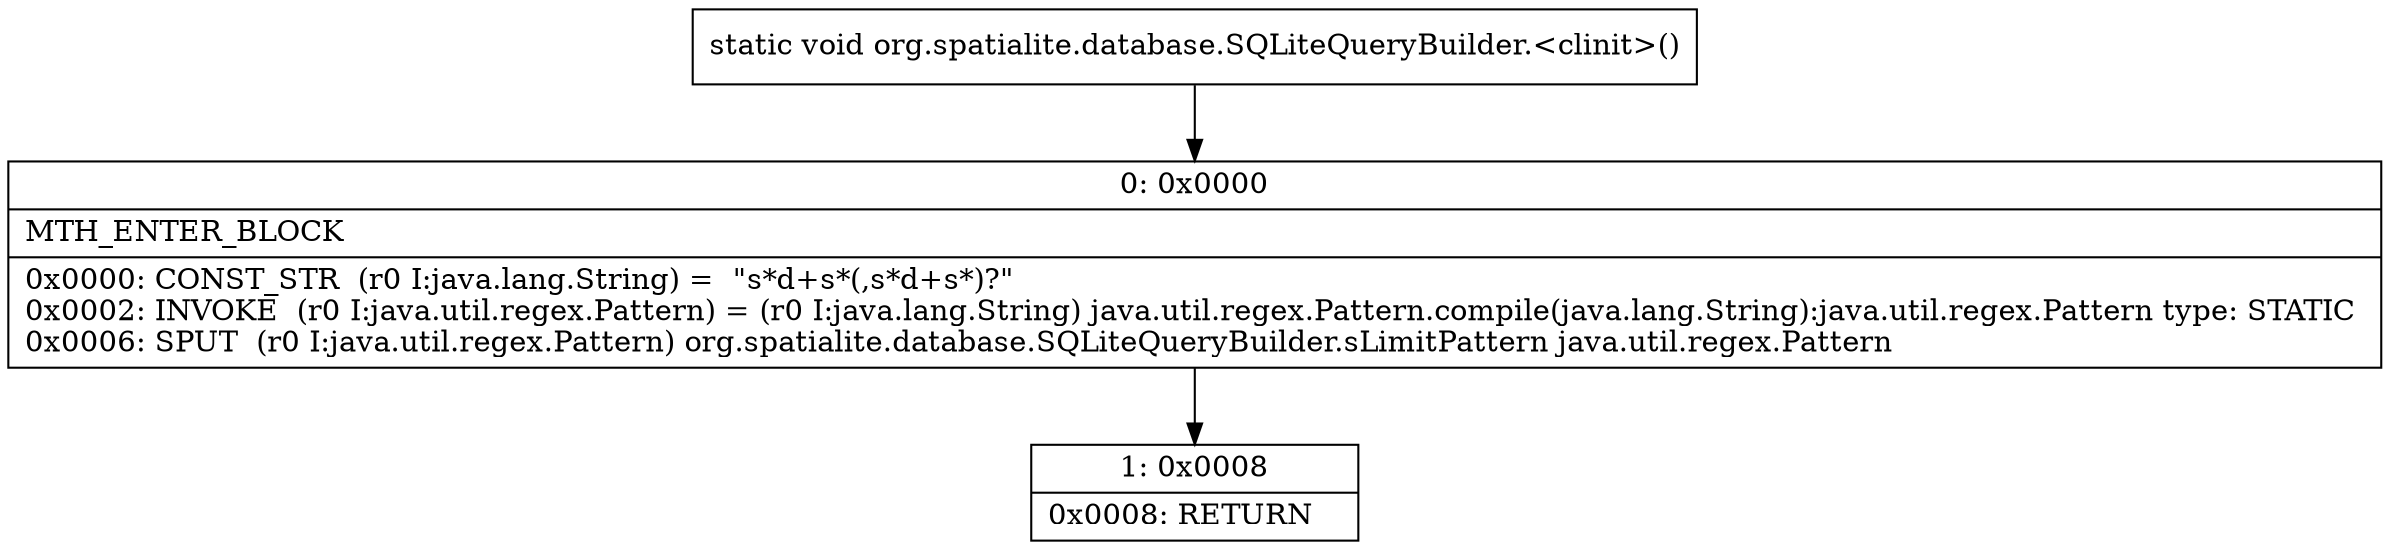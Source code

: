 digraph "CFG fororg.spatialite.database.SQLiteQueryBuilder.\<clinit\>()V" {
Node_0 [shape=record,label="{0\:\ 0x0000|MTH_ENTER_BLOCK\l|0x0000: CONST_STR  (r0 I:java.lang.String) =  \"s*d+s*(,s*d+s*)?\" \l0x0002: INVOKE  (r0 I:java.util.regex.Pattern) = (r0 I:java.lang.String) java.util.regex.Pattern.compile(java.lang.String):java.util.regex.Pattern type: STATIC \l0x0006: SPUT  (r0 I:java.util.regex.Pattern) org.spatialite.database.SQLiteQueryBuilder.sLimitPattern java.util.regex.Pattern \l}"];
Node_1 [shape=record,label="{1\:\ 0x0008|0x0008: RETURN   \l}"];
MethodNode[shape=record,label="{static void org.spatialite.database.SQLiteQueryBuilder.\<clinit\>() }"];
MethodNode -> Node_0;
Node_0 -> Node_1;
}

